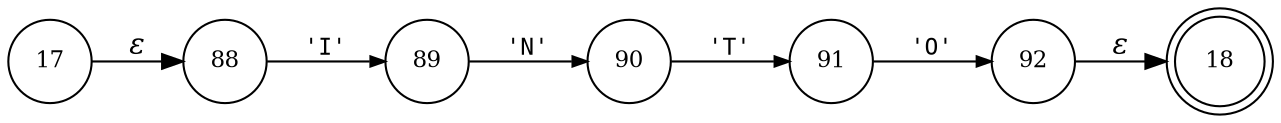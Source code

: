 digraph ATN {
rankdir=LR;
s18[fontsize=11, label="18", shape=doublecircle, fixedsize=true, width=.6];
s17[fontsize=11,label="17", shape=circle, fixedsize=true, width=.55, peripheries=1];
s88[fontsize=11,label="88", shape=circle, fixedsize=true, width=.55, peripheries=1];
s89[fontsize=11,label="89", shape=circle, fixedsize=true, width=.55, peripheries=1];
s90[fontsize=11,label="90", shape=circle, fixedsize=true, width=.55, peripheries=1];
s91[fontsize=11,label="91", shape=circle, fixedsize=true, width=.55, peripheries=1];
s92[fontsize=11,label="92", shape=circle, fixedsize=true, width=.55, peripheries=1];
s17 -> s88 [fontname="Times-Italic", label="&epsilon;"];
s88 -> s89 [fontsize=11, fontname="Courier", arrowsize=.7, label = "'I'", arrowhead = normal];
s89 -> s90 [fontsize=11, fontname="Courier", arrowsize=.7, label = "'N'", arrowhead = normal];
s90 -> s91 [fontsize=11, fontname="Courier", arrowsize=.7, label = "'T'", arrowhead = normal];
s91 -> s92 [fontsize=11, fontname="Courier", arrowsize=.7, label = "'O'", arrowhead = normal];
s92 -> s18 [fontname="Times-Italic", label="&epsilon;"];
}
